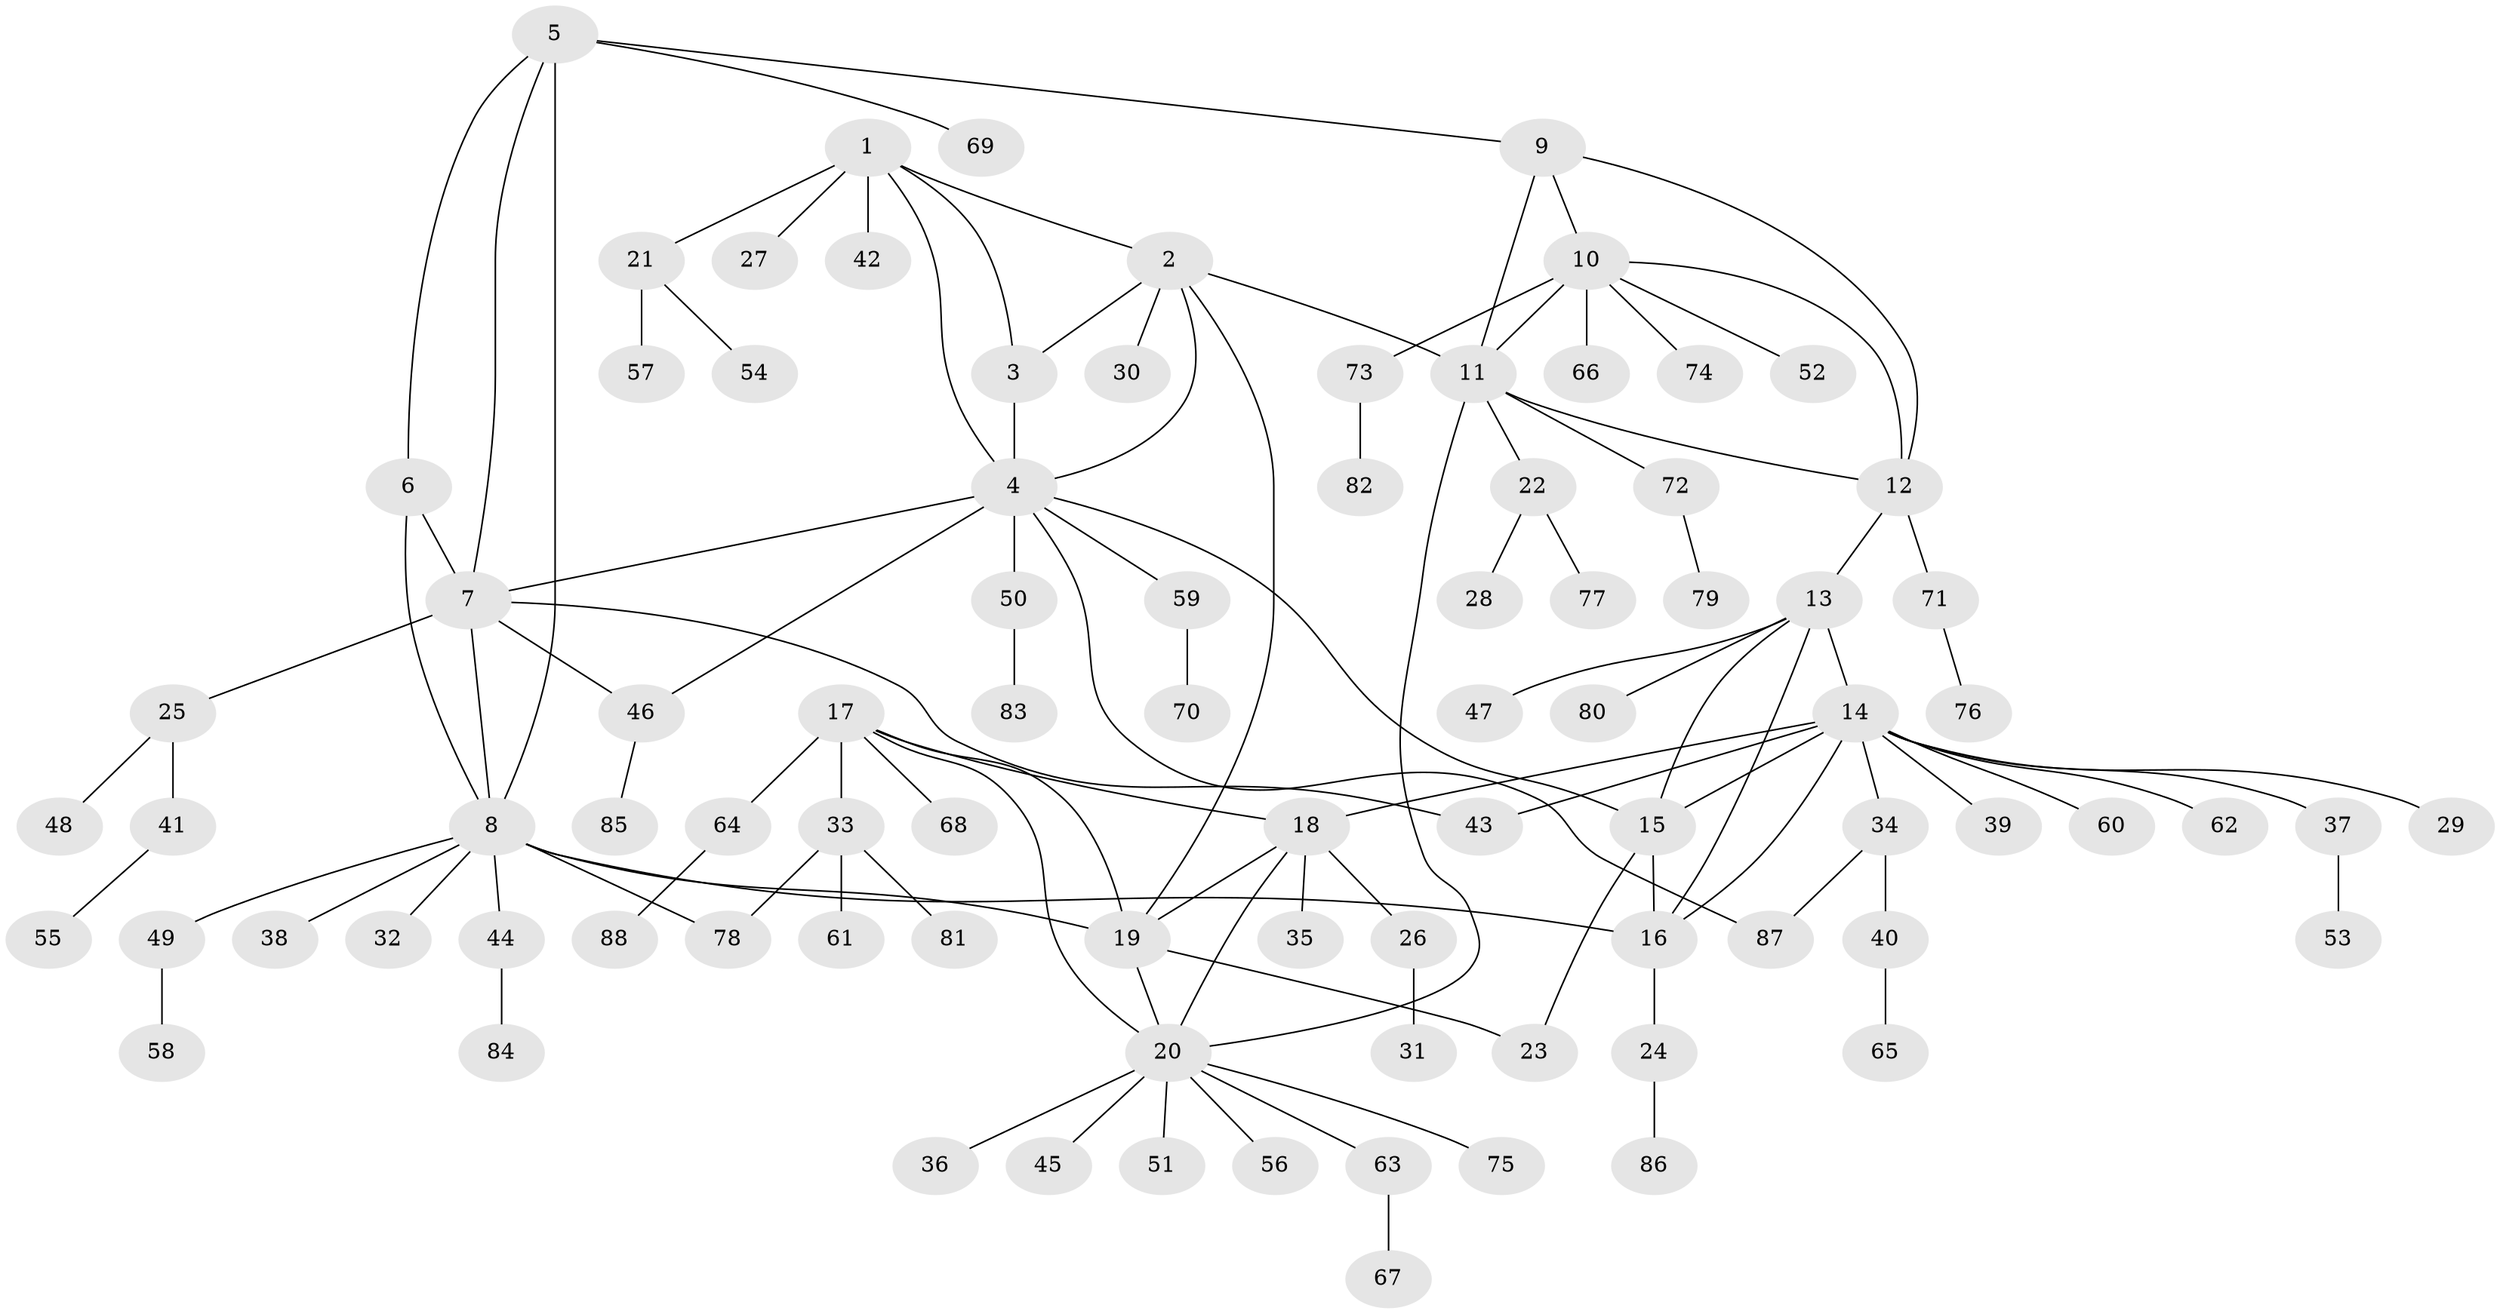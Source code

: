 // Generated by graph-tools (version 1.1) at 2025/11/02/27/25 16:11:36]
// undirected, 88 vertices, 113 edges
graph export_dot {
graph [start="1"]
  node [color=gray90,style=filled];
  1;
  2;
  3;
  4;
  5;
  6;
  7;
  8;
  9;
  10;
  11;
  12;
  13;
  14;
  15;
  16;
  17;
  18;
  19;
  20;
  21;
  22;
  23;
  24;
  25;
  26;
  27;
  28;
  29;
  30;
  31;
  32;
  33;
  34;
  35;
  36;
  37;
  38;
  39;
  40;
  41;
  42;
  43;
  44;
  45;
  46;
  47;
  48;
  49;
  50;
  51;
  52;
  53;
  54;
  55;
  56;
  57;
  58;
  59;
  60;
  61;
  62;
  63;
  64;
  65;
  66;
  67;
  68;
  69;
  70;
  71;
  72;
  73;
  74;
  75;
  76;
  77;
  78;
  79;
  80;
  81;
  82;
  83;
  84;
  85;
  86;
  87;
  88;
  1 -- 2;
  1 -- 3;
  1 -- 4;
  1 -- 21;
  1 -- 27;
  1 -- 42;
  2 -- 3;
  2 -- 4;
  2 -- 11;
  2 -- 19;
  2 -- 30;
  3 -- 4;
  4 -- 7;
  4 -- 15;
  4 -- 46;
  4 -- 50;
  4 -- 59;
  4 -- 87;
  5 -- 6;
  5 -- 7;
  5 -- 8;
  5 -- 9;
  5 -- 69;
  6 -- 7;
  6 -- 8;
  7 -- 8;
  7 -- 25;
  7 -- 43;
  7 -- 46;
  8 -- 16;
  8 -- 19;
  8 -- 32;
  8 -- 38;
  8 -- 44;
  8 -- 49;
  8 -- 78;
  9 -- 10;
  9 -- 11;
  9 -- 12;
  10 -- 11;
  10 -- 12;
  10 -- 52;
  10 -- 66;
  10 -- 73;
  10 -- 74;
  11 -- 12;
  11 -- 20;
  11 -- 22;
  11 -- 72;
  12 -- 13;
  12 -- 71;
  13 -- 14;
  13 -- 15;
  13 -- 16;
  13 -- 47;
  13 -- 80;
  14 -- 15;
  14 -- 16;
  14 -- 18;
  14 -- 29;
  14 -- 34;
  14 -- 37;
  14 -- 39;
  14 -- 43;
  14 -- 60;
  14 -- 62;
  15 -- 16;
  15 -- 23;
  16 -- 24;
  17 -- 18;
  17 -- 19;
  17 -- 20;
  17 -- 33;
  17 -- 64;
  17 -- 68;
  18 -- 19;
  18 -- 20;
  18 -- 26;
  18 -- 35;
  19 -- 20;
  19 -- 23;
  20 -- 36;
  20 -- 45;
  20 -- 51;
  20 -- 56;
  20 -- 63;
  20 -- 75;
  21 -- 54;
  21 -- 57;
  22 -- 28;
  22 -- 77;
  24 -- 86;
  25 -- 41;
  25 -- 48;
  26 -- 31;
  33 -- 61;
  33 -- 78;
  33 -- 81;
  34 -- 40;
  34 -- 87;
  37 -- 53;
  40 -- 65;
  41 -- 55;
  44 -- 84;
  46 -- 85;
  49 -- 58;
  50 -- 83;
  59 -- 70;
  63 -- 67;
  64 -- 88;
  71 -- 76;
  72 -- 79;
  73 -- 82;
}
